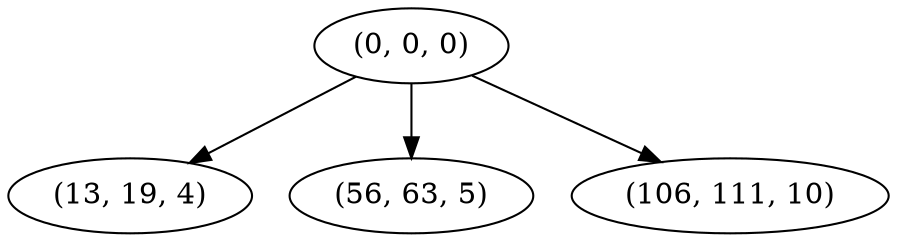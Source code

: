 digraph tree {
    "(0, 0, 0)";
    "(13, 19, 4)";
    "(56, 63, 5)";
    "(106, 111, 10)";
    "(0, 0, 0)" -> "(13, 19, 4)";
    "(0, 0, 0)" -> "(56, 63, 5)";
    "(0, 0, 0)" -> "(106, 111, 10)";
}
